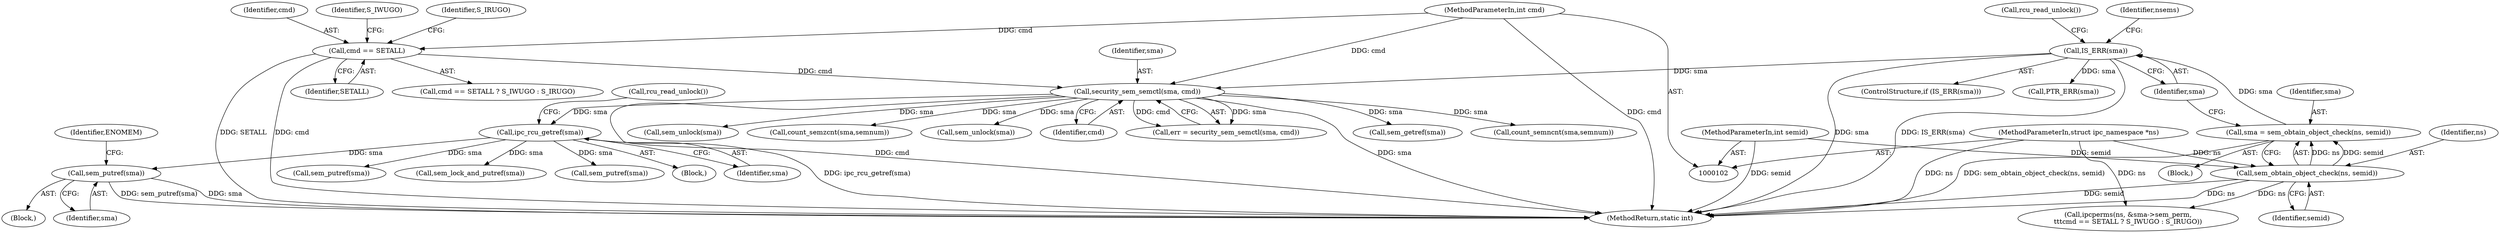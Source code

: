 digraph "0_linux_6062a8dc0517bce23e3c2f7d2fea5e22411269a3_12@pointer" {
"1000296" [label="(Call,sem_putref(sma))"];
"1000276" [label="(Call,ipc_rcu_getref(sma))"];
"1000163" [label="(Call,security_sem_semctl(sma, cmd))"];
"1000129" [label="(Call,IS_ERR(sma))"];
"1000123" [label="(Call,sma = sem_obtain_object_check(ns, semid))"];
"1000125" [label="(Call,sem_obtain_object_check(ns, semid))"];
"1000103" [label="(MethodParameterIn,struct ipc_namespace *ns)"];
"1000104" [label="(MethodParameterIn,int semid)"];
"1000153" [label="(Call,cmd == SETALL)"];
"1000106" [label="(MethodParameterIn,int cmd)"];
"1000137" [label="(Identifier,nsems)"];
"1000124" [label="(Identifier,sma)"];
"1000126" [label="(Identifier,ns)"];
"1000467" [label="(Call,count_semncnt(sma,semnum))"];
"1000153" [label="(Call,cmd == SETALL)"];
"1000146" [label="(Call,ipcperms(ns, &sma->sem_perm,\n\t\t\tcmd == SETALL ? S_IWUGO : S_IRUGO))"];
"1000273" [label="(Block,)"];
"1000129" [label="(Call,IS_ERR(sma))"];
"1000295" [label="(Block,)"];
"1000277" [label="(Identifier,sma)"];
"1000156" [label="(Identifier,S_IWUGO)"];
"1000165" [label="(Identifier,cmd)"];
"1000164" [label="(Identifier,sma)"];
"1000127" [label="(Identifier,semid)"];
"1000254" [label="(Call,sem_unlock(sma))"];
"1000152" [label="(Call,cmd == SETALL ? S_IWUGO : S_IRUGO)"];
"1000276" [label="(Call,ipc_rcu_getref(sma))"];
"1000474" [label="(Call,count_semzcnt(sma,semnum))"];
"1000479" [label="(Call,sem_unlock(sma))"];
"1000300" [label="(Identifier,ENOMEM)"];
"1000157" [label="(Identifier,S_IRUGO)"];
"1000296" [label="(Call,sem_putref(sma))"];
"1000125" [label="(Call,sem_obtain_object_check(ns, semid))"];
"1000163" [label="(Call,security_sem_semctl(sma, cmd))"];
"1000161" [label="(Call,err = security_sem_semctl(sma, cmd))"];
"1000190" [label="(Call,sem_getref(sma))"];
"1000310" [label="(Call,sem_putref(sma))"];
"1000297" [label="(Identifier,sma)"];
"1000132" [label="(Call,rcu_read_unlock())"];
"1000104" [label="(MethodParameterIn,int semid)"];
"1000498" [label="(MethodReturn,static int)"];
"1000278" [label="(Call,rcu_read_unlock())"];
"1000341" [label="(Call,sem_lock_and_putref(sma))"];
"1000106" [label="(MethodParameterIn,int cmd)"];
"1000128" [label="(ControlStructure,if (IS_ERR(sma)))"];
"1000123" [label="(Call,sma = sem_obtain_object_check(ns, semid))"];
"1000155" [label="(Identifier,SETALL)"];
"1000134" [label="(Call,PTR_ERR(sma))"];
"1000154" [label="(Identifier,cmd)"];
"1000108" [label="(Block,)"];
"1000103" [label="(MethodParameterIn,struct ipc_namespace *ns)"];
"1000334" [label="(Call,sem_putref(sma))"];
"1000130" [label="(Identifier,sma)"];
"1000296" -> "1000295"  [label="AST: "];
"1000296" -> "1000297"  [label="CFG: "];
"1000297" -> "1000296"  [label="AST: "];
"1000300" -> "1000296"  [label="CFG: "];
"1000296" -> "1000498"  [label="DDG: sem_putref(sma)"];
"1000296" -> "1000498"  [label="DDG: sma"];
"1000276" -> "1000296"  [label="DDG: sma"];
"1000276" -> "1000273"  [label="AST: "];
"1000276" -> "1000277"  [label="CFG: "];
"1000277" -> "1000276"  [label="AST: "];
"1000278" -> "1000276"  [label="CFG: "];
"1000276" -> "1000498"  [label="DDG: ipc_rcu_getref(sma)"];
"1000163" -> "1000276"  [label="DDG: sma"];
"1000276" -> "1000310"  [label="DDG: sma"];
"1000276" -> "1000334"  [label="DDG: sma"];
"1000276" -> "1000341"  [label="DDG: sma"];
"1000163" -> "1000161"  [label="AST: "];
"1000163" -> "1000165"  [label="CFG: "];
"1000164" -> "1000163"  [label="AST: "];
"1000165" -> "1000163"  [label="AST: "];
"1000161" -> "1000163"  [label="CFG: "];
"1000163" -> "1000498"  [label="DDG: sma"];
"1000163" -> "1000498"  [label="DDG: cmd"];
"1000163" -> "1000161"  [label="DDG: sma"];
"1000163" -> "1000161"  [label="DDG: cmd"];
"1000129" -> "1000163"  [label="DDG: sma"];
"1000153" -> "1000163"  [label="DDG: cmd"];
"1000106" -> "1000163"  [label="DDG: cmd"];
"1000163" -> "1000190"  [label="DDG: sma"];
"1000163" -> "1000254"  [label="DDG: sma"];
"1000163" -> "1000467"  [label="DDG: sma"];
"1000163" -> "1000474"  [label="DDG: sma"];
"1000163" -> "1000479"  [label="DDG: sma"];
"1000129" -> "1000128"  [label="AST: "];
"1000129" -> "1000130"  [label="CFG: "];
"1000130" -> "1000129"  [label="AST: "];
"1000132" -> "1000129"  [label="CFG: "];
"1000137" -> "1000129"  [label="CFG: "];
"1000129" -> "1000498"  [label="DDG: sma"];
"1000129" -> "1000498"  [label="DDG: IS_ERR(sma)"];
"1000123" -> "1000129"  [label="DDG: sma"];
"1000129" -> "1000134"  [label="DDG: sma"];
"1000123" -> "1000108"  [label="AST: "];
"1000123" -> "1000125"  [label="CFG: "];
"1000124" -> "1000123"  [label="AST: "];
"1000125" -> "1000123"  [label="AST: "];
"1000130" -> "1000123"  [label="CFG: "];
"1000123" -> "1000498"  [label="DDG: sem_obtain_object_check(ns, semid)"];
"1000125" -> "1000123"  [label="DDG: ns"];
"1000125" -> "1000123"  [label="DDG: semid"];
"1000125" -> "1000127"  [label="CFG: "];
"1000126" -> "1000125"  [label="AST: "];
"1000127" -> "1000125"  [label="AST: "];
"1000125" -> "1000498"  [label="DDG: ns"];
"1000125" -> "1000498"  [label="DDG: semid"];
"1000103" -> "1000125"  [label="DDG: ns"];
"1000104" -> "1000125"  [label="DDG: semid"];
"1000125" -> "1000146"  [label="DDG: ns"];
"1000103" -> "1000102"  [label="AST: "];
"1000103" -> "1000498"  [label="DDG: ns"];
"1000103" -> "1000146"  [label="DDG: ns"];
"1000104" -> "1000102"  [label="AST: "];
"1000104" -> "1000498"  [label="DDG: semid"];
"1000153" -> "1000152"  [label="AST: "];
"1000153" -> "1000155"  [label="CFG: "];
"1000154" -> "1000153"  [label="AST: "];
"1000155" -> "1000153"  [label="AST: "];
"1000156" -> "1000153"  [label="CFG: "];
"1000157" -> "1000153"  [label="CFG: "];
"1000153" -> "1000498"  [label="DDG: SETALL"];
"1000153" -> "1000498"  [label="DDG: cmd"];
"1000106" -> "1000153"  [label="DDG: cmd"];
"1000106" -> "1000102"  [label="AST: "];
"1000106" -> "1000498"  [label="DDG: cmd"];
}
